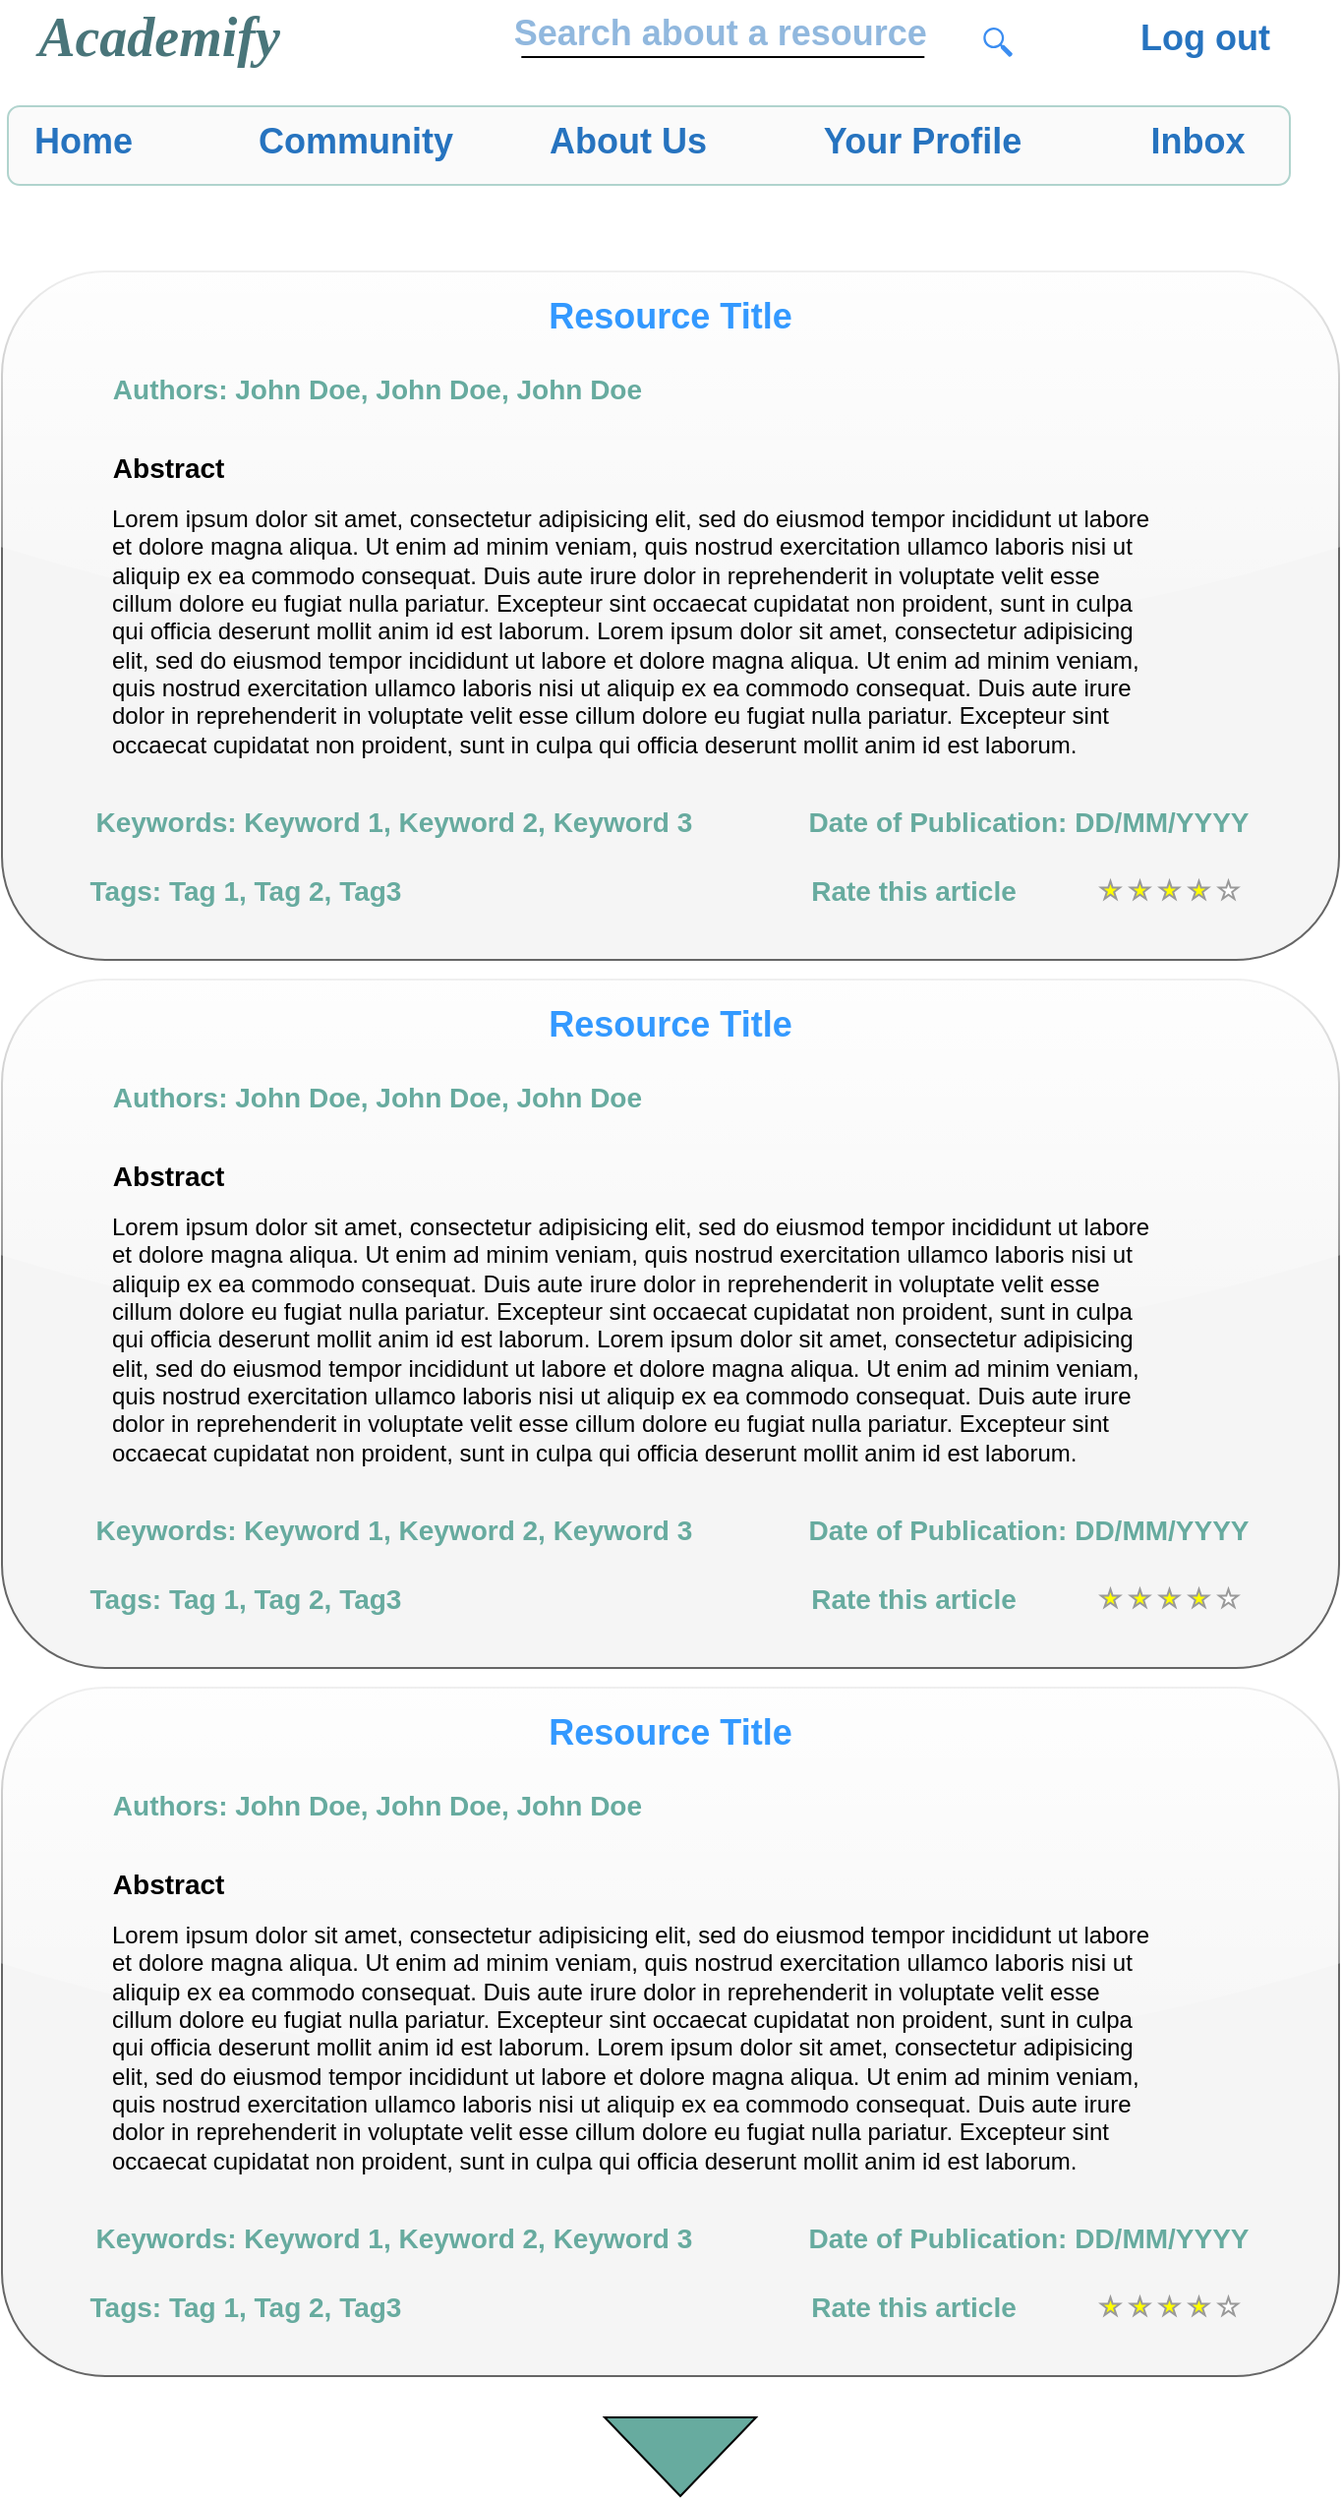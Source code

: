 <mxfile version="21.1.5" type="github">
  <diagram name="Page-1" id="f1b7ffb7-ca1e-a977-7cf5-a751b3c06c05">
    <mxGraphModel dx="1036" dy="535" grid="0" gridSize="10" guides="1" tooltips="1" connect="1" arrows="1" fold="1" page="1" pageScale="1" pageWidth="826" pageHeight="1169" background="#FFFFFF" math="0" shadow="0">
      <root>
        <mxCell id="0" />
        <mxCell id="1" parent="0" />
        <mxCell id="cVJXGdQeSUcvY2u7gv_X-103" value="" style="rounded=1;whiteSpace=wrap;html=1;fillColor=#f5f5f5;strokeColor=#67AB9F;gradientColor=none;glass=0;shadow=0;opacity=50;" vertex="1" parent="1">
          <mxGeometry x="68" y="95" width="652" height="40" as="geometry" />
        </mxCell>
        <mxCell id="cVJXGdQeSUcvY2u7gv_X-80" value="" style="rounded=1;labelBackgroundColor=none;labelBorderColor=none;noLabel=1;whiteSpace=wrap;html=1;glass=1;fillColor=#f5f5f5;strokeColor=#666666;fontColor=#333333;" vertex="1" parent="1">
          <mxGeometry x="65" y="179" width="680" height="350" as="geometry" />
        </mxCell>
        <mxCell id="2" value="Academify" style="text;spacingTop=-5;fontSize=28;fontStyle=3;align=center;horizontal=1;verticalAlign=middle;fontFamily=Comic Sans MS;fontColor=#49757A;" parent="1" vertex="1">
          <mxGeometry x="65" y="41.25" width="160" height="35" as="geometry" />
        </mxCell>
        <mxCell id="5" value="Home" style="text;spacingTop=-5;fontStyle=1;align=center;fontSize=18;fontColor=#2673BF;" parent="1" vertex="1">
          <mxGeometry x="83" y="100" width="47" height="30" as="geometry" />
        </mxCell>
        <mxCell id="6" value="Inbox" style="text;spacingTop=-5;align=center;fontStyle=1;fontSize=18;fontColor=#2673BF;" parent="1" vertex="1">
          <mxGeometry x="643.25" y="100" width="60" height="30" as="geometry" />
        </mxCell>
        <mxCell id="8" value="Abstract" style="text;spacingTop=-5;fontSize=14;fontStyle=1" parent="1" vertex="1">
          <mxGeometry x="119.42" y="269" width="91" height="30" as="geometry" />
        </mxCell>
        <mxCell id="9" value="Lorem ipsum dolor sit amet, consectetur adipisicing elit, sed do eiusmod tempor incididunt ut labore et dolore magna aliqua. Ut enim ad minim veniam, quis nostrud exercitation ullamco laboris nisi ut aliquip ex ea commodo consequat. Duis aute irure dolor in reprehenderit in voluptate velit esse cillum dolore eu fugiat nulla pariatur. Excepteur sint occaecat cupidatat non proident, sunt in culpa qui officia deserunt mollit anim id est laborum. Lorem ipsum dolor sit amet, consectetur adipisicing elit, sed do eiusmod tempor incididunt ut labore et dolore magna aliqua. Ut enim ad minim veniam, quis nostrud exercitation ullamco laboris nisi ut aliquip ex ea commodo consequat. Duis aute irure dolor in reprehenderit in voluptate velit esse cillum dolore eu fugiat nulla pariatur. Excepteur sint occaecat cupidatat non proident, sunt in culpa qui officia deserunt mollit anim id est laborum." style="text;spacingTop=-5;align=left;verticalAlign=middle;whiteSpace=wrap;" parent="1" vertex="1">
          <mxGeometry x="119.42" y="289" width="530" height="150" as="geometry" />
        </mxCell>
        <mxCell id="11" value="Log out" style="text;spacingTop=-5;align=center;fontStyle=1;fontSize=18;fontColor=#2673BF;" parent="1" vertex="1">
          <mxGeometry x="637" y="47.5" width="80" height="30" as="geometry" />
        </mxCell>
        <mxCell id="37" value="" style="verticalLabelPosition=bottom;verticalAlign=top;strokeWidth=1;shape=mxgraph.mockup.misc.rating;strokeColor=#999999;fillColor=#ffff00;emptyFillColor=#ffffff;grade=4;ratingScale=5;ratingStyle=star;fontSize=14;" parent="1" vertex="1">
          <mxGeometry x="624.0" y="489" width="67.5" height="10" as="geometry" />
        </mxCell>
        <mxCell id="38" value="Rate this article" style="text;spacingTop=-5;fontSize=14;align=center;fontColor=#67AB9F;fontStyle=1" parent="1" vertex="1">
          <mxGeometry x="473.25" y="484" width="111" height="20" as="geometry" />
        </mxCell>
        <mxCell id="47" value="Keywords: Keyword 1, Keyword 2, Keyword 3" style="text;spacingTop=-5;fontSize=14;align=center;fontColor=#67AB9F;fontStyle=1" parent="1" vertex="1">
          <mxGeometry x="119.42" y="449" width="290" height="20" as="geometry" />
        </mxCell>
        <mxCell id="cVJXGdQeSUcvY2u7gv_X-63" value="Search about a resource" style="text;spacingTop=-5;align=center;fontStyle=1;fontSize=18;fontColor=#2673BF;textOpacity=50;" vertex="1" parent="1">
          <mxGeometry x="304.15" y="45" width="252.5" height="27.5" as="geometry" />
        </mxCell>
        <mxCell id="cVJXGdQeSUcvY2u7gv_X-66" value="Your Profile" style="text;spacingTop=-5;align=center;fontStyle=1;fontSize=18;fontColor=#2673BF;" vertex="1" parent="1">
          <mxGeometry x="473.25" y="100" width="120" height="30" as="geometry" />
        </mxCell>
        <mxCell id="cVJXGdQeSUcvY2u7gv_X-67" value="Community" style="text;spacingTop=-5;align=center;fontStyle=1;fontSize=18;fontColor=#2673BF;" vertex="1" parent="1">
          <mxGeometry x="180" y="100" width="130" height="30" as="geometry" />
        </mxCell>
        <mxCell id="cVJXGdQeSUcvY2u7gv_X-68" value="About Us" style="text;spacingTop=-5;align=center;fontStyle=1;fontSize=18;fontColor=#2673BF;" vertex="1" parent="1">
          <mxGeometry x="318.5" y="100" width="130" height="30" as="geometry" />
        </mxCell>
        <mxCell id="cVJXGdQeSUcvY2u7gv_X-69" value="" style="line;strokeWidth=1" vertex="1" parent="1">
          <mxGeometry x="329.15" y="65" width="205" height="10" as="geometry" />
        </mxCell>
        <mxCell id="cVJXGdQeSUcvY2u7gv_X-70" value="" style="sketch=0;html=1;aspect=fixed;strokeColor=none;shadow=0;fillColor=#3B8DF1;verticalAlign=top;labelPosition=center;verticalLabelPosition=bottom;shape=mxgraph.gcp2.search" vertex="1" parent="1">
          <mxGeometry x="564.15" y="55" width="14.85" height="15" as="geometry" />
        </mxCell>
        <mxCell id="cVJXGdQeSUcvY2u7gv_X-75" value="Resource Title" style="text;spacingTop=-5;fontSize=18;fontStyle=1;align=center;fontColor=#3399FF;" vertex="1" parent="1">
          <mxGeometry x="340" y="189" width="130" height="30" as="geometry" />
        </mxCell>
        <mxCell id="cVJXGdQeSUcvY2u7gv_X-78" value="Authors: John Doe, John Doe, John Doe" style="text;spacingTop=-5;fontSize=14;fontStyle=1;fontColor=#67AB9F;" vertex="1" parent="1">
          <mxGeometry x="119.42" y="229" width="280.58" height="20" as="geometry" />
        </mxCell>
        <mxCell id="cVJXGdQeSUcvY2u7gv_X-79" value="Date of Publication: DD/MM/YYYY" style="text;spacingTop=-5;fontSize=14;fontStyle=1;fontColor=#67AB9F;" vertex="1" parent="1">
          <mxGeometry x="473.25" y="449" width="230" height="20" as="geometry" />
        </mxCell>
        <mxCell id="cVJXGdQeSUcvY2u7gv_X-81" value="Tags: Tag 1, Tag 2, Tag3" style="text;spacingTop=-5;fontSize=14;align=center;fontColor=#67AB9F;fontStyle=1" vertex="1" parent="1">
          <mxGeometry x="108" y="484" width="162" height="20" as="geometry" />
        </mxCell>
        <mxCell id="cVJXGdQeSUcvY2u7gv_X-82" value="" style="rounded=1;labelBackgroundColor=#660033;labelBorderColor=#FFFF00;noLabel=1;whiteSpace=wrap;html=1;shadow=0;glass=1;fillColor=#f5f5f5;strokeColor=#666666;fontColor=#333333;" vertex="1" parent="1">
          <mxGeometry x="65" y="539" width="680" height="350" as="geometry" />
        </mxCell>
        <mxCell id="cVJXGdQeSUcvY2u7gv_X-83" value="Abstract" style="text;spacingTop=-5;fontSize=14;fontStyle=1" vertex="1" parent="1">
          <mxGeometry x="119.42" y="629" width="91" height="30" as="geometry" />
        </mxCell>
        <mxCell id="cVJXGdQeSUcvY2u7gv_X-84" value="Lorem ipsum dolor sit amet, consectetur adipisicing elit, sed do eiusmod tempor incididunt ut labore et dolore magna aliqua. Ut enim ad minim veniam, quis nostrud exercitation ullamco laboris nisi ut aliquip ex ea commodo consequat. Duis aute irure dolor in reprehenderit in voluptate velit esse cillum dolore eu fugiat nulla pariatur. Excepteur sint occaecat cupidatat non proident, sunt in culpa qui officia deserunt mollit anim id est laborum. Lorem ipsum dolor sit amet, consectetur adipisicing elit, sed do eiusmod tempor incididunt ut labore et dolore magna aliqua. Ut enim ad minim veniam, quis nostrud exercitation ullamco laboris nisi ut aliquip ex ea commodo consequat. Duis aute irure dolor in reprehenderit in voluptate velit esse cillum dolore eu fugiat nulla pariatur. Excepteur sint occaecat cupidatat non proident, sunt in culpa qui officia deserunt mollit anim id est laborum." style="text;spacingTop=-5;align=left;verticalAlign=middle;whiteSpace=wrap;" vertex="1" parent="1">
          <mxGeometry x="119.42" y="649" width="530" height="150" as="geometry" />
        </mxCell>
        <mxCell id="cVJXGdQeSUcvY2u7gv_X-85" value="" style="verticalLabelPosition=bottom;verticalAlign=top;strokeWidth=1;shape=mxgraph.mockup.misc.rating;strokeColor=#999999;fillColor=#ffff00;emptyFillColor=#ffffff;grade=4;ratingScale=5;ratingStyle=star;fontSize=14;" vertex="1" parent="1">
          <mxGeometry x="624.0" y="849" width="67.5" height="10" as="geometry" />
        </mxCell>
        <mxCell id="cVJXGdQeSUcvY2u7gv_X-86" value="Rate this article" style="text;spacingTop=-5;fontSize=14;align=center;fontColor=#67AB9F;fontStyle=1" vertex="1" parent="1">
          <mxGeometry x="473.25" y="844" width="111" height="20" as="geometry" />
        </mxCell>
        <mxCell id="cVJXGdQeSUcvY2u7gv_X-87" value="Keywords: Keyword 1, Keyword 2, Keyword 3" style="text;spacingTop=-5;fontSize=14;align=center;fontColor=#67AB9F;fontStyle=1" vertex="1" parent="1">
          <mxGeometry x="119.42" y="809" width="290" height="20" as="geometry" />
        </mxCell>
        <mxCell id="cVJXGdQeSUcvY2u7gv_X-88" value="Resource Title" style="text;spacingTop=-5;fontSize=18;fontStyle=1;align=center;fontColor=#3399FF;" vertex="1" parent="1">
          <mxGeometry x="340" y="549" width="130" height="30" as="geometry" />
        </mxCell>
        <mxCell id="cVJXGdQeSUcvY2u7gv_X-89" value="Authors: John Doe, John Doe, John Doe" style="text;spacingTop=-5;fontSize=14;fontStyle=1;fontColor=#67AB9F;" vertex="1" parent="1">
          <mxGeometry x="119.42" y="589" width="280.58" height="20" as="geometry" />
        </mxCell>
        <mxCell id="cVJXGdQeSUcvY2u7gv_X-90" value="Date of Publication: DD/MM/YYYY" style="text;spacingTop=-5;fontSize=14;fontStyle=1;fontColor=#67AB9F;" vertex="1" parent="1">
          <mxGeometry x="473.25" y="809" width="230" height="20" as="geometry" />
        </mxCell>
        <mxCell id="cVJXGdQeSUcvY2u7gv_X-91" value="Tags: Tag 1, Tag 2, Tag3" style="text;spacingTop=-5;fontSize=14;align=center;fontColor=#67AB9F;fontStyle=1" vertex="1" parent="1">
          <mxGeometry x="108" y="844" width="162" height="20" as="geometry" />
        </mxCell>
        <mxCell id="cVJXGdQeSUcvY2u7gv_X-92" value="" style="triangle;whiteSpace=wrap;html=1;direction=south;fontColor=none;noLabel=1;labelBackgroundColor=none;fillColor=#67AB9F;" vertex="1" parent="1">
          <mxGeometry x="371.5" y="1270" width="77" height="40" as="geometry" />
        </mxCell>
        <mxCell id="cVJXGdQeSUcvY2u7gv_X-93" value="" style="rounded=1;labelBackgroundColor=#660033;labelBorderColor=#FFFF00;noLabel=1;whiteSpace=wrap;html=1;glass=1;fillColor=#f5f5f5;strokeColor=#666666;fontColor=#333333;" vertex="1" parent="1">
          <mxGeometry x="65" y="899" width="680" height="350" as="geometry" />
        </mxCell>
        <mxCell id="cVJXGdQeSUcvY2u7gv_X-94" value="Abstract" style="text;spacingTop=-5;fontSize=14;fontStyle=1" vertex="1" parent="1">
          <mxGeometry x="119.42" y="989" width="91" height="30" as="geometry" />
        </mxCell>
        <mxCell id="cVJXGdQeSUcvY2u7gv_X-95" value="Lorem ipsum dolor sit amet, consectetur adipisicing elit, sed do eiusmod tempor incididunt ut labore et dolore magna aliqua. Ut enim ad minim veniam, quis nostrud exercitation ullamco laboris nisi ut aliquip ex ea commodo consequat. Duis aute irure dolor in reprehenderit in voluptate velit esse cillum dolore eu fugiat nulla pariatur. Excepteur sint occaecat cupidatat non proident, sunt in culpa qui officia deserunt mollit anim id est laborum. Lorem ipsum dolor sit amet, consectetur adipisicing elit, sed do eiusmod tempor incididunt ut labore et dolore magna aliqua. Ut enim ad minim veniam, quis nostrud exercitation ullamco laboris nisi ut aliquip ex ea commodo consequat. Duis aute irure dolor in reprehenderit in voluptate velit esse cillum dolore eu fugiat nulla pariatur. Excepteur sint occaecat cupidatat non proident, sunt in culpa qui officia deserunt mollit anim id est laborum." style="text;spacingTop=-5;align=left;verticalAlign=middle;whiteSpace=wrap;" vertex="1" parent="1">
          <mxGeometry x="119.42" y="1009" width="530" height="150" as="geometry" />
        </mxCell>
        <mxCell id="cVJXGdQeSUcvY2u7gv_X-96" value="" style="verticalLabelPosition=bottom;verticalAlign=top;strokeWidth=1;shape=mxgraph.mockup.misc.rating;strokeColor=#999999;fillColor=#ffff00;emptyFillColor=#ffffff;grade=4;ratingScale=5;ratingStyle=star;fontSize=14;" vertex="1" parent="1">
          <mxGeometry x="624.0" y="1209" width="67.5" height="10" as="geometry" />
        </mxCell>
        <mxCell id="cVJXGdQeSUcvY2u7gv_X-97" value="Rate this article" style="text;spacingTop=-5;fontSize=14;align=center;fontColor=#67AB9F;fontStyle=1" vertex="1" parent="1">
          <mxGeometry x="473.25" y="1204" width="111" height="20" as="geometry" />
        </mxCell>
        <mxCell id="cVJXGdQeSUcvY2u7gv_X-98" value="Keywords: Keyword 1, Keyword 2, Keyword 3" style="text;spacingTop=-5;fontSize=14;align=center;fontColor=#67AB9F;fontStyle=1" vertex="1" parent="1">
          <mxGeometry x="119.42" y="1169" width="290" height="20" as="geometry" />
        </mxCell>
        <mxCell id="cVJXGdQeSUcvY2u7gv_X-99" value="Resource Title" style="text;spacingTop=-5;fontSize=18;fontStyle=1;align=center;fontColor=#3399FF;" vertex="1" parent="1">
          <mxGeometry x="340" y="909" width="130" height="30" as="geometry" />
        </mxCell>
        <mxCell id="cVJXGdQeSUcvY2u7gv_X-100" value="Authors: John Doe, John Doe, John Doe" style="text;spacingTop=-5;fontSize=14;fontStyle=1;fontColor=#67AB9F;" vertex="1" parent="1">
          <mxGeometry x="119.42" y="949" width="280.58" height="20" as="geometry" />
        </mxCell>
        <mxCell id="cVJXGdQeSUcvY2u7gv_X-101" value="Date of Publication: DD/MM/YYYY" style="text;spacingTop=-5;fontSize=14;fontStyle=1;fontColor=#67AB9F;" vertex="1" parent="1">
          <mxGeometry x="473.25" y="1169" width="230" height="20" as="geometry" />
        </mxCell>
        <mxCell id="cVJXGdQeSUcvY2u7gv_X-102" value="Tags: Tag 1, Tag 2, Tag3" style="text;spacingTop=-5;fontSize=14;align=center;fontColor=#67AB9F;fontStyle=1" vertex="1" parent="1">
          <mxGeometry x="108" y="1204" width="162" height="20" as="geometry" />
        </mxCell>
      </root>
    </mxGraphModel>
  </diagram>
</mxfile>
